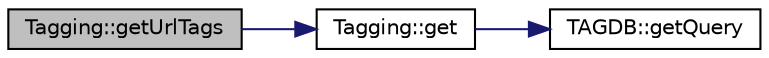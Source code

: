 digraph "Tagging::getUrlTags"
{
 // INTERACTIVE_SVG=YES
 // LATEX_PDF_SIZE
  edge [fontname="Helvetica",fontsize="10",labelfontname="Helvetica",labelfontsize="10"];
  node [fontname="Helvetica",fontsize="10",shape=record];
  rankdir="LR";
  Node147 [label="Tagging::getUrlTags",height=0.2,width=0.4,color="black", fillcolor="grey75", style="filled", fontcolor="black",tooltip=" "];
  Node147 -> Node148 [color="midnightblue",fontsize="10",style="solid",fontname="Helvetica"];
  Node148 [label="Tagging::get",height=0.2,width=0.4,color="black", fillcolor="white", style="filled",URL="$class_tagging.html#a31eafb22f7c6343f6a6e1a60c0b46d1b",tooltip=" "];
  Node148 -> Node149 [color="midnightblue",fontsize="10",style="solid",fontname="Helvetica"];
  Node149 [label="TAGDB::getQuery",height=0.2,width=0.4,color="black", fillcolor="white", style="filled",URL="$class_t_a_g_d_b.html#ae90d363ffa72013cdfe742c606888432",tooltip=" "];
}
